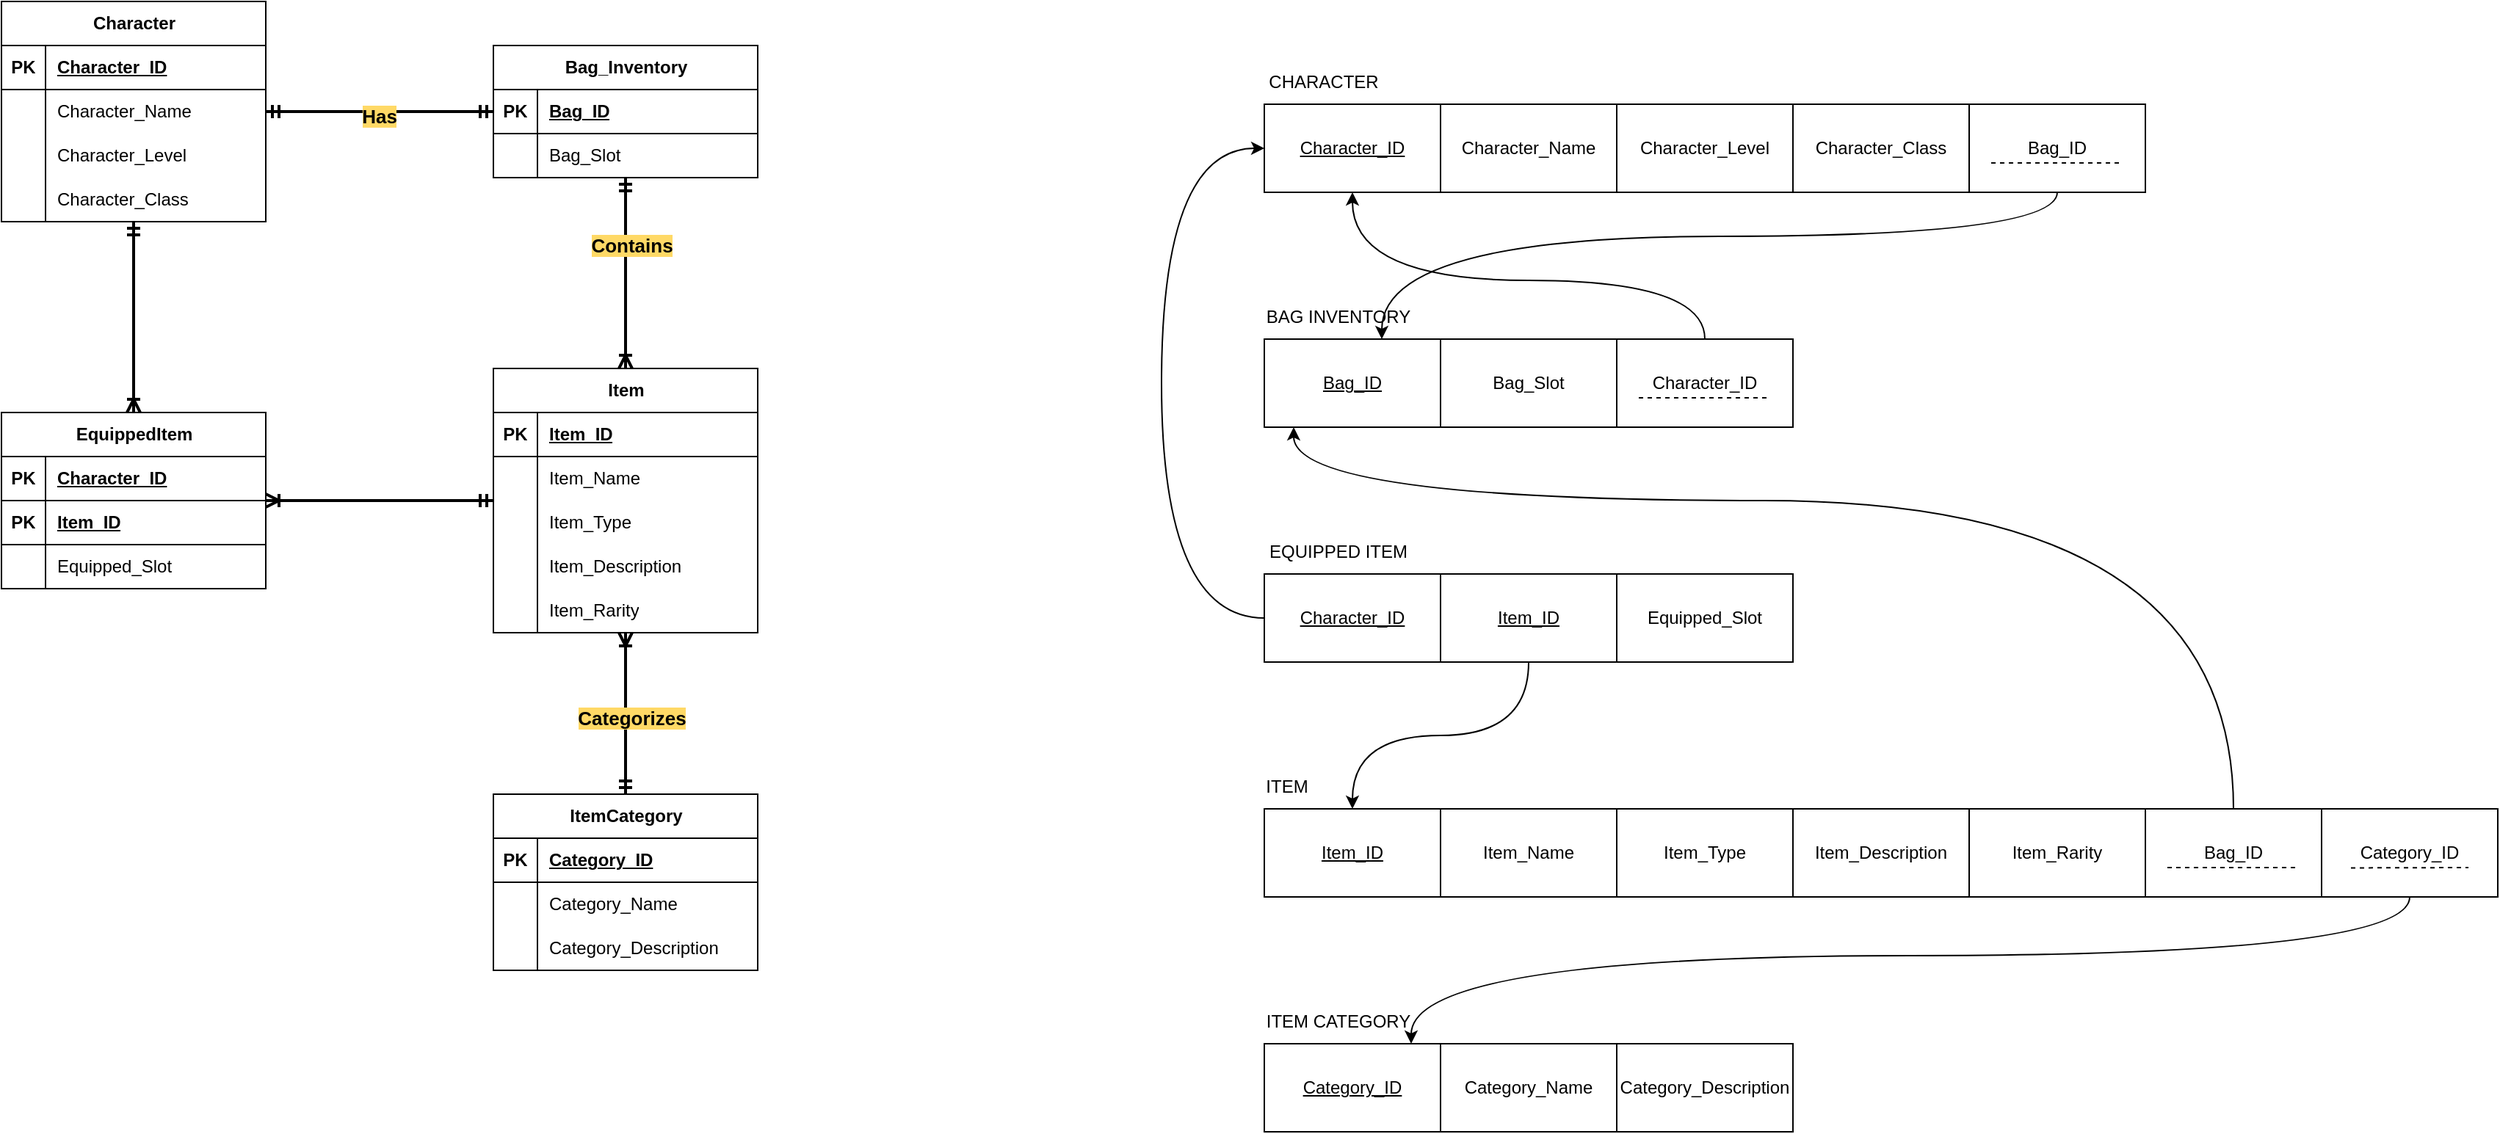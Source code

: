 <mxfile version="23.1.5" type="device">
  <diagram id="R2lEEEUBdFMjLlhIrx00" name="Page-1">
    <mxGraphModel dx="1969" dy="984" grid="1" gridSize="10" guides="1" tooltips="1" connect="1" arrows="1" fold="1" page="1" pageScale="1" pageWidth="850" pageHeight="1100" math="0" shadow="0" extFonts="Permanent Marker^https://fonts.googleapis.com/css?family=Permanent+Marker">
      <root>
        <mxCell id="0" />
        <mxCell id="1" parent="0" />
        <mxCell id="DqixY4mgfi_J5ysbciCz-27" style="edgeStyle=orthogonalEdgeStyle;rounded=0;orthogonalLoop=1;jettySize=auto;html=1;startArrow=ERmandOne;startFill=0;endArrow=ERoneToMany;endFill=0;strokeWidth=2;" parent="1" source="7ybTRVRfcv2aIrs0R4NW-58" target="7ybTRVRfcv2aIrs0R4NW-72" edge="1">
          <mxGeometry relative="1" as="geometry" />
        </mxCell>
        <mxCell id="7ybTRVRfcv2aIrs0R4NW-58" value="Bag_Inventory" style="shape=table;startSize=30;container=1;collapsible=1;childLayout=tableLayout;fixedRows=1;rowLines=0;fontStyle=1;align=center;resizeLast=1;html=1;" parent="1" vertex="1">
          <mxGeometry x="425" y="30" width="180" height="90" as="geometry" />
        </mxCell>
        <mxCell id="7ybTRVRfcv2aIrs0R4NW-59" value="" style="shape=tableRow;horizontal=0;startSize=0;swimlaneHead=0;swimlaneBody=0;fillColor=none;collapsible=0;dropTarget=0;points=[[0,0.5],[1,0.5]];portConstraint=eastwest;top=0;left=0;right=0;bottom=1;" parent="7ybTRVRfcv2aIrs0R4NW-58" vertex="1">
          <mxGeometry y="30" width="180" height="30" as="geometry" />
        </mxCell>
        <mxCell id="7ybTRVRfcv2aIrs0R4NW-60" value="PK" style="shape=partialRectangle;connectable=0;fillColor=none;top=0;left=0;bottom=0;right=0;fontStyle=1;overflow=hidden;whiteSpace=wrap;html=1;" parent="7ybTRVRfcv2aIrs0R4NW-59" vertex="1">
          <mxGeometry width="30" height="30" as="geometry">
            <mxRectangle width="30" height="30" as="alternateBounds" />
          </mxGeometry>
        </mxCell>
        <mxCell id="7ybTRVRfcv2aIrs0R4NW-61" value="Bag_ID" style="shape=partialRectangle;connectable=0;fillColor=none;top=0;left=0;bottom=0;right=0;align=left;spacingLeft=6;fontStyle=5;overflow=hidden;whiteSpace=wrap;html=1;" parent="7ybTRVRfcv2aIrs0R4NW-59" vertex="1">
          <mxGeometry x="30" width="150" height="30" as="geometry">
            <mxRectangle width="150" height="30" as="alternateBounds" />
          </mxGeometry>
        </mxCell>
        <mxCell id="7ybTRVRfcv2aIrs0R4NW-62" value="" style="shape=tableRow;horizontal=0;startSize=0;swimlaneHead=0;swimlaneBody=0;fillColor=none;collapsible=0;dropTarget=0;points=[[0,0.5],[1,0.5]];portConstraint=eastwest;top=0;left=0;right=0;bottom=0;" parent="7ybTRVRfcv2aIrs0R4NW-58" vertex="1">
          <mxGeometry y="60" width="180" height="30" as="geometry" />
        </mxCell>
        <mxCell id="7ybTRVRfcv2aIrs0R4NW-63" value="" style="shape=partialRectangle;connectable=0;fillColor=none;top=0;left=0;bottom=0;right=0;editable=1;overflow=hidden;whiteSpace=wrap;html=1;" parent="7ybTRVRfcv2aIrs0R4NW-62" vertex="1">
          <mxGeometry width="30" height="30" as="geometry">
            <mxRectangle width="30" height="30" as="alternateBounds" />
          </mxGeometry>
        </mxCell>
        <mxCell id="7ybTRVRfcv2aIrs0R4NW-64" value="Bag_Slot" style="shape=partialRectangle;connectable=0;fillColor=none;top=0;left=0;bottom=0;right=0;align=left;spacingLeft=6;overflow=hidden;whiteSpace=wrap;html=1;" parent="7ybTRVRfcv2aIrs0R4NW-62" vertex="1">
          <mxGeometry x="30" width="150" height="30" as="geometry">
            <mxRectangle width="150" height="30" as="alternateBounds" />
          </mxGeometry>
        </mxCell>
        <mxCell id="DqixY4mgfi_J5ysbciCz-43" style="edgeStyle=orthogonalEdgeStyle;rounded=0;orthogonalLoop=1;jettySize=auto;html=1;endArrow=ERmandOne;endFill=0;startArrow=ERoneToMany;startFill=0;strokeWidth=2;" parent="1" source="7ybTRVRfcv2aIrs0R4NW-72" target="DqixY4mgfi_J5ysbciCz-32" edge="1">
          <mxGeometry relative="1" as="geometry" />
        </mxCell>
        <mxCell id="7ybTRVRfcv2aIrs0R4NW-72" value="Item" style="shape=table;startSize=30;container=1;collapsible=1;childLayout=tableLayout;fixedRows=1;rowLines=0;fontStyle=1;align=center;resizeLast=1;html=1;" parent="1" vertex="1">
          <mxGeometry x="425" y="250" width="180" height="180" as="geometry" />
        </mxCell>
        <mxCell id="7ybTRVRfcv2aIrs0R4NW-73" value="" style="shape=tableRow;horizontal=0;startSize=0;swimlaneHead=0;swimlaneBody=0;fillColor=none;collapsible=0;dropTarget=0;points=[[0,0.5],[1,0.5]];portConstraint=eastwest;top=0;left=0;right=0;bottom=1;" parent="7ybTRVRfcv2aIrs0R4NW-72" vertex="1">
          <mxGeometry y="30" width="180" height="30" as="geometry" />
        </mxCell>
        <mxCell id="7ybTRVRfcv2aIrs0R4NW-74" value="PK" style="shape=partialRectangle;connectable=0;fillColor=none;top=0;left=0;bottom=0;right=0;fontStyle=1;overflow=hidden;whiteSpace=wrap;html=1;" parent="7ybTRVRfcv2aIrs0R4NW-73" vertex="1">
          <mxGeometry width="30" height="30" as="geometry">
            <mxRectangle width="30" height="30" as="alternateBounds" />
          </mxGeometry>
        </mxCell>
        <mxCell id="7ybTRVRfcv2aIrs0R4NW-75" value="Item_ID" style="shape=partialRectangle;connectable=0;fillColor=none;top=0;left=0;bottom=0;right=0;align=left;spacingLeft=6;fontStyle=5;overflow=hidden;whiteSpace=wrap;html=1;" parent="7ybTRVRfcv2aIrs0R4NW-73" vertex="1">
          <mxGeometry x="30" width="150" height="30" as="geometry">
            <mxRectangle width="150" height="30" as="alternateBounds" />
          </mxGeometry>
        </mxCell>
        <mxCell id="7ybTRVRfcv2aIrs0R4NW-76" value="" style="shape=tableRow;horizontal=0;startSize=0;swimlaneHead=0;swimlaneBody=0;fillColor=none;collapsible=0;dropTarget=0;points=[[0,0.5],[1,0.5]];portConstraint=eastwest;top=0;left=0;right=0;bottom=0;" parent="7ybTRVRfcv2aIrs0R4NW-72" vertex="1">
          <mxGeometry y="60" width="180" height="30" as="geometry" />
        </mxCell>
        <mxCell id="7ybTRVRfcv2aIrs0R4NW-77" value="" style="shape=partialRectangle;connectable=0;fillColor=none;top=0;left=0;bottom=0;right=0;editable=1;overflow=hidden;whiteSpace=wrap;html=1;" parent="7ybTRVRfcv2aIrs0R4NW-76" vertex="1">
          <mxGeometry width="30" height="30" as="geometry">
            <mxRectangle width="30" height="30" as="alternateBounds" />
          </mxGeometry>
        </mxCell>
        <mxCell id="7ybTRVRfcv2aIrs0R4NW-78" value="Item_Name&lt;span style=&quot;white-space: pre;&quot;&gt;&#x9;&lt;/span&gt;" style="shape=partialRectangle;connectable=0;fillColor=none;top=0;left=0;bottom=0;right=0;align=left;spacingLeft=6;overflow=hidden;whiteSpace=wrap;html=1;" parent="7ybTRVRfcv2aIrs0R4NW-76" vertex="1">
          <mxGeometry x="30" width="150" height="30" as="geometry">
            <mxRectangle width="150" height="30" as="alternateBounds" />
          </mxGeometry>
        </mxCell>
        <mxCell id="7ybTRVRfcv2aIrs0R4NW-82" value="" style="shape=tableRow;horizontal=0;startSize=0;swimlaneHead=0;swimlaneBody=0;fillColor=none;collapsible=0;dropTarget=0;points=[[0,0.5],[1,0.5]];portConstraint=eastwest;top=0;left=0;right=0;bottom=0;" parent="7ybTRVRfcv2aIrs0R4NW-72" vertex="1">
          <mxGeometry y="90" width="180" height="30" as="geometry" />
        </mxCell>
        <mxCell id="7ybTRVRfcv2aIrs0R4NW-83" value="" style="shape=partialRectangle;connectable=0;fillColor=none;top=0;left=0;bottom=0;right=0;editable=1;overflow=hidden;whiteSpace=wrap;html=1;" parent="7ybTRVRfcv2aIrs0R4NW-82" vertex="1">
          <mxGeometry width="30" height="30" as="geometry">
            <mxRectangle width="30" height="30" as="alternateBounds" />
          </mxGeometry>
        </mxCell>
        <mxCell id="7ybTRVRfcv2aIrs0R4NW-84" value="Item_Type" style="shape=partialRectangle;connectable=0;fillColor=none;top=0;left=0;bottom=0;right=0;align=left;spacingLeft=6;overflow=hidden;whiteSpace=wrap;html=1;" parent="7ybTRVRfcv2aIrs0R4NW-82" vertex="1">
          <mxGeometry x="30" width="150" height="30" as="geometry">
            <mxRectangle width="150" height="30" as="alternateBounds" />
          </mxGeometry>
        </mxCell>
        <mxCell id="7ybTRVRfcv2aIrs0R4NW-106" value="" style="shape=tableRow;horizontal=0;startSize=0;swimlaneHead=0;swimlaneBody=0;fillColor=none;collapsible=0;dropTarget=0;points=[[0,0.5],[1,0.5]];portConstraint=eastwest;top=0;left=0;right=0;bottom=0;" parent="7ybTRVRfcv2aIrs0R4NW-72" vertex="1">
          <mxGeometry y="120" width="180" height="30" as="geometry" />
        </mxCell>
        <mxCell id="7ybTRVRfcv2aIrs0R4NW-107" value="" style="shape=partialRectangle;connectable=0;fillColor=none;top=0;left=0;bottom=0;right=0;editable=1;overflow=hidden;whiteSpace=wrap;html=1;" parent="7ybTRVRfcv2aIrs0R4NW-106" vertex="1">
          <mxGeometry width="30" height="30" as="geometry">
            <mxRectangle width="30" height="30" as="alternateBounds" />
          </mxGeometry>
        </mxCell>
        <mxCell id="7ybTRVRfcv2aIrs0R4NW-108" value="Item_Description" style="shape=partialRectangle;connectable=0;fillColor=none;top=0;left=0;bottom=0;right=0;align=left;spacingLeft=6;overflow=hidden;whiteSpace=wrap;html=1;" parent="7ybTRVRfcv2aIrs0R4NW-106" vertex="1">
          <mxGeometry x="30" width="150" height="30" as="geometry">
            <mxRectangle width="150" height="30" as="alternateBounds" />
          </mxGeometry>
        </mxCell>
        <mxCell id="7ybTRVRfcv2aIrs0R4NW-109" value="" style="shape=tableRow;horizontal=0;startSize=0;swimlaneHead=0;swimlaneBody=0;fillColor=none;collapsible=0;dropTarget=0;points=[[0,0.5],[1,0.5]];portConstraint=eastwest;top=0;left=0;right=0;bottom=0;" parent="7ybTRVRfcv2aIrs0R4NW-72" vertex="1">
          <mxGeometry y="150" width="180" height="30" as="geometry" />
        </mxCell>
        <mxCell id="7ybTRVRfcv2aIrs0R4NW-110" value="" style="shape=partialRectangle;connectable=0;fillColor=none;top=0;left=0;bottom=0;right=0;editable=1;overflow=hidden;whiteSpace=wrap;html=1;" parent="7ybTRVRfcv2aIrs0R4NW-109" vertex="1">
          <mxGeometry width="30" height="30" as="geometry">
            <mxRectangle width="30" height="30" as="alternateBounds" />
          </mxGeometry>
        </mxCell>
        <mxCell id="7ybTRVRfcv2aIrs0R4NW-111" value="Item_Rarity" style="shape=partialRectangle;connectable=0;fillColor=none;top=0;left=0;bottom=0;right=0;align=left;spacingLeft=6;overflow=hidden;whiteSpace=wrap;html=1;" parent="7ybTRVRfcv2aIrs0R4NW-109" vertex="1">
          <mxGeometry x="30" width="150" height="30" as="geometry">
            <mxRectangle width="150" height="30" as="alternateBounds" />
          </mxGeometry>
        </mxCell>
        <mxCell id="DqixY4mgfi_J5ysbciCz-1" style="edgeStyle=orthogonalEdgeStyle;rounded=0;orthogonalLoop=1;jettySize=auto;html=1;startArrow=ERmandOne;startFill=0;endArrow=ERmandOne;endFill=0;strokeWidth=2;" parent="1" source="7ybTRVRfcv2aIrs0R4NW-86" target="7ybTRVRfcv2aIrs0R4NW-58" edge="1">
          <mxGeometry relative="1" as="geometry" />
        </mxCell>
        <mxCell id="DqixY4mgfi_J5ysbciCz-28" value="Has" style="edgeLabel;html=1;align=center;verticalAlign=middle;resizable=0;points=[];" parent="DqixY4mgfi_J5ysbciCz-1" vertex="1" connectable="0">
          <mxGeometry x="-0.019" y="-2" relative="1" as="geometry">
            <mxPoint as="offset" />
          </mxGeometry>
        </mxCell>
        <mxCell id="DqixY4mgfi_J5ysbciCz-29" value="&lt;span style=&quot;background-color: rgb(255, 217, 102); font-size: 13px;&quot;&gt;&lt;b&gt;Has&lt;/b&gt;&lt;/span&gt;" style="edgeLabel;html=1;align=center;verticalAlign=middle;resizable=0;points=[];fontSize=13;" parent="DqixY4mgfi_J5ysbciCz-1" vertex="1" connectable="0">
          <mxGeometry x="-0.006" y="-3" relative="1" as="geometry">
            <mxPoint as="offset" />
          </mxGeometry>
        </mxCell>
        <mxCell id="DqixY4mgfi_J5ysbciCz-15" value="" style="edgeStyle=orthogonalEdgeStyle;rounded=0;orthogonalLoop=1;jettySize=auto;html=1;startArrow=ERmandOne;startFill=0;endArrow=ERoneToMany;endFill=0;strokeWidth=2;" parent="1" source="7ybTRVRfcv2aIrs0R4NW-86" target="DqixY4mgfi_J5ysbciCz-2" edge="1">
          <mxGeometry relative="1" as="geometry" />
        </mxCell>
        <mxCell id="7ybTRVRfcv2aIrs0R4NW-86" value="Character" style="shape=table;startSize=30;container=1;collapsible=1;childLayout=tableLayout;fixedRows=1;rowLines=0;fontStyle=1;align=center;resizeLast=1;html=1;" parent="1" vertex="1">
          <mxGeometry x="90" width="180" height="150" as="geometry" />
        </mxCell>
        <mxCell id="7ybTRVRfcv2aIrs0R4NW-87" value="" style="shape=tableRow;horizontal=0;startSize=0;swimlaneHead=0;swimlaneBody=0;fillColor=none;collapsible=0;dropTarget=0;points=[[0,0.5],[1,0.5]];portConstraint=eastwest;top=0;left=0;right=0;bottom=1;" parent="7ybTRVRfcv2aIrs0R4NW-86" vertex="1">
          <mxGeometry y="30" width="180" height="30" as="geometry" />
        </mxCell>
        <mxCell id="7ybTRVRfcv2aIrs0R4NW-88" value="PK" style="shape=partialRectangle;connectable=0;fillColor=none;top=0;left=0;bottom=0;right=0;fontStyle=1;overflow=hidden;whiteSpace=wrap;html=1;" parent="7ybTRVRfcv2aIrs0R4NW-87" vertex="1">
          <mxGeometry width="30" height="30" as="geometry">
            <mxRectangle width="30" height="30" as="alternateBounds" />
          </mxGeometry>
        </mxCell>
        <mxCell id="7ybTRVRfcv2aIrs0R4NW-89" value="Character_ID" style="shape=partialRectangle;connectable=0;fillColor=none;top=0;left=0;bottom=0;right=0;align=left;spacingLeft=6;fontStyle=5;overflow=hidden;whiteSpace=wrap;html=1;" parent="7ybTRVRfcv2aIrs0R4NW-87" vertex="1">
          <mxGeometry x="30" width="150" height="30" as="geometry">
            <mxRectangle width="150" height="30" as="alternateBounds" />
          </mxGeometry>
        </mxCell>
        <mxCell id="7ybTRVRfcv2aIrs0R4NW-90" value="" style="shape=tableRow;horizontal=0;startSize=0;swimlaneHead=0;swimlaneBody=0;fillColor=none;collapsible=0;dropTarget=0;points=[[0,0.5],[1,0.5]];portConstraint=eastwest;top=0;left=0;right=0;bottom=0;" parent="7ybTRVRfcv2aIrs0R4NW-86" vertex="1">
          <mxGeometry y="60" width="180" height="30" as="geometry" />
        </mxCell>
        <mxCell id="7ybTRVRfcv2aIrs0R4NW-91" value="" style="shape=partialRectangle;connectable=0;fillColor=none;top=0;left=0;bottom=0;right=0;editable=1;overflow=hidden;whiteSpace=wrap;html=1;" parent="7ybTRVRfcv2aIrs0R4NW-90" vertex="1">
          <mxGeometry width="30" height="30" as="geometry">
            <mxRectangle width="30" height="30" as="alternateBounds" />
          </mxGeometry>
        </mxCell>
        <mxCell id="7ybTRVRfcv2aIrs0R4NW-92" value="Character_Name" style="shape=partialRectangle;connectable=0;fillColor=none;top=0;left=0;bottom=0;right=0;align=left;spacingLeft=6;overflow=hidden;whiteSpace=wrap;html=1;" parent="7ybTRVRfcv2aIrs0R4NW-90" vertex="1">
          <mxGeometry x="30" width="150" height="30" as="geometry">
            <mxRectangle width="150" height="30" as="alternateBounds" />
          </mxGeometry>
        </mxCell>
        <mxCell id="7ybTRVRfcv2aIrs0R4NW-93" value="" style="shape=tableRow;horizontal=0;startSize=0;swimlaneHead=0;swimlaneBody=0;fillColor=none;collapsible=0;dropTarget=0;points=[[0,0.5],[1,0.5]];portConstraint=eastwest;top=0;left=0;right=0;bottom=0;" parent="7ybTRVRfcv2aIrs0R4NW-86" vertex="1">
          <mxGeometry y="90" width="180" height="30" as="geometry" />
        </mxCell>
        <mxCell id="7ybTRVRfcv2aIrs0R4NW-94" value="" style="shape=partialRectangle;connectable=0;fillColor=none;top=0;left=0;bottom=0;right=0;editable=1;overflow=hidden;whiteSpace=wrap;html=1;" parent="7ybTRVRfcv2aIrs0R4NW-93" vertex="1">
          <mxGeometry width="30" height="30" as="geometry">
            <mxRectangle width="30" height="30" as="alternateBounds" />
          </mxGeometry>
        </mxCell>
        <mxCell id="7ybTRVRfcv2aIrs0R4NW-95" value="Character_Level" style="shape=partialRectangle;connectable=0;fillColor=none;top=0;left=0;bottom=0;right=0;align=left;spacingLeft=6;overflow=hidden;whiteSpace=wrap;html=1;" parent="7ybTRVRfcv2aIrs0R4NW-93" vertex="1">
          <mxGeometry x="30" width="150" height="30" as="geometry">
            <mxRectangle width="150" height="30" as="alternateBounds" />
          </mxGeometry>
        </mxCell>
        <mxCell id="7ybTRVRfcv2aIrs0R4NW-96" value="" style="shape=tableRow;horizontal=0;startSize=0;swimlaneHead=0;swimlaneBody=0;fillColor=none;collapsible=0;dropTarget=0;points=[[0,0.5],[1,0.5]];portConstraint=eastwest;top=0;left=0;right=0;bottom=0;" parent="7ybTRVRfcv2aIrs0R4NW-86" vertex="1">
          <mxGeometry y="120" width="180" height="30" as="geometry" />
        </mxCell>
        <mxCell id="7ybTRVRfcv2aIrs0R4NW-97" value="" style="shape=partialRectangle;connectable=0;fillColor=none;top=0;left=0;bottom=0;right=0;editable=1;overflow=hidden;whiteSpace=wrap;html=1;" parent="7ybTRVRfcv2aIrs0R4NW-96" vertex="1">
          <mxGeometry width="30" height="30" as="geometry">
            <mxRectangle width="30" height="30" as="alternateBounds" />
          </mxGeometry>
        </mxCell>
        <mxCell id="7ybTRVRfcv2aIrs0R4NW-98" value="Character_Class" style="shape=partialRectangle;connectable=0;fillColor=none;top=0;left=0;bottom=0;right=0;align=left;spacingLeft=6;overflow=hidden;whiteSpace=wrap;html=1;" parent="7ybTRVRfcv2aIrs0R4NW-96" vertex="1">
          <mxGeometry x="30" width="150" height="30" as="geometry">
            <mxRectangle width="150" height="30" as="alternateBounds" />
          </mxGeometry>
        </mxCell>
        <mxCell id="DqixY4mgfi_J5ysbciCz-26" style="edgeStyle=orthogonalEdgeStyle;rounded=0;orthogonalLoop=1;jettySize=auto;html=1;endArrow=ERmandOne;endFill=0;startArrow=ERoneToMany;startFill=0;strokeWidth=2;" parent="1" source="DqixY4mgfi_J5ysbciCz-2" target="7ybTRVRfcv2aIrs0R4NW-72" edge="1">
          <mxGeometry relative="1" as="geometry" />
        </mxCell>
        <mxCell id="DqixY4mgfi_J5ysbciCz-2" value="EquippedItem" style="shape=table;startSize=30;container=1;collapsible=1;childLayout=tableLayout;fixedRows=1;rowLines=0;fontStyle=1;align=center;resizeLast=1;html=1;" parent="1" vertex="1">
          <mxGeometry x="90" y="280" width="180" height="120" as="geometry" />
        </mxCell>
        <mxCell id="DqixY4mgfi_J5ysbciCz-3" value="" style="shape=tableRow;horizontal=0;startSize=0;swimlaneHead=0;swimlaneBody=0;fillColor=none;collapsible=0;dropTarget=0;points=[[0,0.5],[1,0.5]];portConstraint=eastwest;top=0;left=0;right=0;bottom=1;" parent="DqixY4mgfi_J5ysbciCz-2" vertex="1">
          <mxGeometry y="30" width="180" height="30" as="geometry" />
        </mxCell>
        <mxCell id="DqixY4mgfi_J5ysbciCz-4" value="PK" style="shape=partialRectangle;connectable=0;fillColor=none;top=0;left=0;bottom=0;right=0;fontStyle=1;overflow=hidden;whiteSpace=wrap;html=1;" parent="DqixY4mgfi_J5ysbciCz-3" vertex="1">
          <mxGeometry width="30" height="30" as="geometry">
            <mxRectangle width="30" height="30" as="alternateBounds" />
          </mxGeometry>
        </mxCell>
        <mxCell id="DqixY4mgfi_J5ysbciCz-5" value="Character_ID" style="shape=partialRectangle;connectable=0;fillColor=none;top=0;left=0;bottom=0;right=0;align=left;spacingLeft=6;fontStyle=5;overflow=hidden;whiteSpace=wrap;html=1;" parent="DqixY4mgfi_J5ysbciCz-3" vertex="1">
          <mxGeometry x="30" width="150" height="30" as="geometry">
            <mxRectangle width="150" height="30" as="alternateBounds" />
          </mxGeometry>
        </mxCell>
        <mxCell id="DqixY4mgfi_J5ysbciCz-20" value="" style="shape=tableRow;horizontal=0;startSize=0;swimlaneHead=0;swimlaneBody=0;fillColor=none;collapsible=0;dropTarget=0;points=[[0,0.5],[1,0.5]];portConstraint=eastwest;top=0;left=0;right=0;bottom=1;" parent="DqixY4mgfi_J5ysbciCz-2" vertex="1">
          <mxGeometry y="60" width="180" height="30" as="geometry" />
        </mxCell>
        <mxCell id="DqixY4mgfi_J5ysbciCz-21" value="PK" style="shape=partialRectangle;connectable=0;fillColor=none;top=0;left=0;bottom=0;right=0;fontStyle=1;overflow=hidden;whiteSpace=wrap;html=1;" parent="DqixY4mgfi_J5ysbciCz-20" vertex="1">
          <mxGeometry width="30" height="30" as="geometry">
            <mxRectangle width="30" height="30" as="alternateBounds" />
          </mxGeometry>
        </mxCell>
        <mxCell id="DqixY4mgfi_J5ysbciCz-22" value="Item_ID" style="shape=partialRectangle;connectable=0;fillColor=none;top=0;left=0;bottom=0;right=0;align=left;spacingLeft=6;fontStyle=5;overflow=hidden;whiteSpace=wrap;html=1;" parent="DqixY4mgfi_J5ysbciCz-20" vertex="1">
          <mxGeometry x="30" width="150" height="30" as="geometry">
            <mxRectangle width="150" height="30" as="alternateBounds" />
          </mxGeometry>
        </mxCell>
        <mxCell id="DqixY4mgfi_J5ysbciCz-23" value="" style="shape=tableRow;horizontal=0;startSize=0;swimlaneHead=0;swimlaneBody=0;fillColor=none;collapsible=0;dropTarget=0;points=[[0,0.5],[1,0.5]];portConstraint=eastwest;top=0;left=0;right=0;bottom=1;" parent="DqixY4mgfi_J5ysbciCz-2" vertex="1">
          <mxGeometry y="90" width="180" height="30" as="geometry" />
        </mxCell>
        <mxCell id="DqixY4mgfi_J5ysbciCz-24" value="" style="shape=partialRectangle;connectable=0;fillColor=none;top=0;left=0;bottom=0;right=0;fontStyle=1;overflow=hidden;whiteSpace=wrap;html=1;" parent="DqixY4mgfi_J5ysbciCz-23" vertex="1">
          <mxGeometry width="30" height="30" as="geometry">
            <mxRectangle width="30" height="30" as="alternateBounds" />
          </mxGeometry>
        </mxCell>
        <mxCell id="DqixY4mgfi_J5ysbciCz-25" value="Equipped_Slot" style="shape=partialRectangle;connectable=0;fillColor=none;top=0;left=0;bottom=0;right=0;align=left;spacingLeft=6;fontStyle=0;overflow=hidden;whiteSpace=wrap;html=1;" parent="DqixY4mgfi_J5ysbciCz-23" vertex="1">
          <mxGeometry x="30" width="150" height="30" as="geometry">
            <mxRectangle width="150" height="30" as="alternateBounds" />
          </mxGeometry>
        </mxCell>
        <mxCell id="DqixY4mgfi_J5ysbciCz-31" value="&lt;span style=&quot;background-color: rgb(255, 217, 102); font-size: 13px;&quot;&gt;&lt;b&gt;Contains&lt;br&gt;&lt;/b&gt;&lt;/span&gt;" style="edgeLabel;html=1;align=center;verticalAlign=middle;resizable=0;points=[];fontSize=13;" parent="1" vertex="1" connectable="0">
          <mxGeometry x="500" y="88" as="geometry">
            <mxPoint x="19" y="78" as="offset" />
          </mxGeometry>
        </mxCell>
        <mxCell id="DqixY4mgfi_J5ysbciCz-32" value="ItemCategory" style="shape=table;startSize=30;container=1;collapsible=1;childLayout=tableLayout;fixedRows=1;rowLines=0;fontStyle=1;align=center;resizeLast=1;html=1;" parent="1" vertex="1">
          <mxGeometry x="425" y="540" width="180" height="120" as="geometry" />
        </mxCell>
        <mxCell id="DqixY4mgfi_J5ysbciCz-33" value="" style="shape=tableRow;horizontal=0;startSize=0;swimlaneHead=0;swimlaneBody=0;fillColor=none;collapsible=0;dropTarget=0;points=[[0,0.5],[1,0.5]];portConstraint=eastwest;top=0;left=0;right=0;bottom=1;" parent="DqixY4mgfi_J5ysbciCz-32" vertex="1">
          <mxGeometry y="30" width="180" height="30" as="geometry" />
        </mxCell>
        <mxCell id="DqixY4mgfi_J5ysbciCz-34" value="PK" style="shape=partialRectangle;connectable=0;fillColor=none;top=0;left=0;bottom=0;right=0;fontStyle=1;overflow=hidden;whiteSpace=wrap;html=1;" parent="DqixY4mgfi_J5ysbciCz-33" vertex="1">
          <mxGeometry width="30" height="30" as="geometry">
            <mxRectangle width="30" height="30" as="alternateBounds" />
          </mxGeometry>
        </mxCell>
        <mxCell id="DqixY4mgfi_J5ysbciCz-35" value="Category_ID" style="shape=partialRectangle;connectable=0;fillColor=none;top=0;left=0;bottom=0;right=0;align=left;spacingLeft=6;fontStyle=5;overflow=hidden;whiteSpace=wrap;html=1;" parent="DqixY4mgfi_J5ysbciCz-33" vertex="1">
          <mxGeometry x="30" width="150" height="30" as="geometry">
            <mxRectangle width="150" height="30" as="alternateBounds" />
          </mxGeometry>
        </mxCell>
        <mxCell id="DqixY4mgfi_J5ysbciCz-36" value="" style="shape=tableRow;horizontal=0;startSize=0;swimlaneHead=0;swimlaneBody=0;fillColor=none;collapsible=0;dropTarget=0;points=[[0,0.5],[1,0.5]];portConstraint=eastwest;top=0;left=0;right=0;bottom=0;" parent="DqixY4mgfi_J5ysbciCz-32" vertex="1">
          <mxGeometry y="60" width="180" height="30" as="geometry" />
        </mxCell>
        <mxCell id="DqixY4mgfi_J5ysbciCz-37" value="" style="shape=partialRectangle;connectable=0;fillColor=none;top=0;left=0;bottom=0;right=0;editable=1;overflow=hidden;whiteSpace=wrap;html=1;" parent="DqixY4mgfi_J5ysbciCz-36" vertex="1">
          <mxGeometry width="30" height="30" as="geometry">
            <mxRectangle width="30" height="30" as="alternateBounds" />
          </mxGeometry>
        </mxCell>
        <mxCell id="DqixY4mgfi_J5ysbciCz-38" value="Category_Name" style="shape=partialRectangle;connectable=0;fillColor=none;top=0;left=0;bottom=0;right=0;align=left;spacingLeft=6;overflow=hidden;whiteSpace=wrap;html=1;" parent="DqixY4mgfi_J5ysbciCz-36" vertex="1">
          <mxGeometry x="30" width="150" height="30" as="geometry">
            <mxRectangle width="150" height="30" as="alternateBounds" />
          </mxGeometry>
        </mxCell>
        <mxCell id="DqixY4mgfi_J5ysbciCz-40" value="" style="shape=tableRow;horizontal=0;startSize=0;swimlaneHead=0;swimlaneBody=0;fillColor=none;collapsible=0;dropTarget=0;points=[[0,0.5],[1,0.5]];portConstraint=eastwest;top=0;left=0;right=0;bottom=0;" parent="DqixY4mgfi_J5ysbciCz-32" vertex="1">
          <mxGeometry y="90" width="180" height="30" as="geometry" />
        </mxCell>
        <mxCell id="DqixY4mgfi_J5ysbciCz-41" value="" style="shape=partialRectangle;connectable=0;fillColor=none;top=0;left=0;bottom=0;right=0;editable=1;overflow=hidden;whiteSpace=wrap;html=1;" parent="DqixY4mgfi_J5ysbciCz-40" vertex="1">
          <mxGeometry width="30" height="30" as="geometry">
            <mxRectangle width="30" height="30" as="alternateBounds" />
          </mxGeometry>
        </mxCell>
        <mxCell id="DqixY4mgfi_J5ysbciCz-42" value="Category_Description" style="shape=partialRectangle;connectable=0;fillColor=none;top=0;left=0;bottom=0;right=0;align=left;spacingLeft=6;overflow=hidden;whiteSpace=wrap;html=1;" parent="DqixY4mgfi_J5ysbciCz-40" vertex="1">
          <mxGeometry x="30" width="150" height="30" as="geometry">
            <mxRectangle width="150" height="30" as="alternateBounds" />
          </mxGeometry>
        </mxCell>
        <mxCell id="DqixY4mgfi_J5ysbciCz-44" value="&lt;span style=&quot;background-color: rgb(255, 217, 102); font-size: 13px;&quot;&gt;&lt;b&gt;Categorizes&lt;br&gt;&lt;/b&gt;&lt;/span&gt;" style="edgeLabel;html=1;align=center;verticalAlign=middle;resizable=0;points=[];fontSize=13;" parent="1" vertex="1" connectable="0">
          <mxGeometry x="500" y="410" as="geometry">
            <mxPoint x="19" y="78" as="offset" />
          </mxGeometry>
        </mxCell>
        <mxCell id="iMf9LtQzbL1KhDCxAPvy-52" value="&lt;u&gt;Character_ID&lt;/u&gt;" style="rounded=0;whiteSpace=wrap;html=1;" parent="1" vertex="1">
          <mxGeometry x="950.0" y="70" width="120" height="60" as="geometry" />
        </mxCell>
        <mxCell id="iMf9LtQzbL1KhDCxAPvy-53" value="Character_Name" style="rounded=0;whiteSpace=wrap;html=1;" parent="1" vertex="1">
          <mxGeometry x="1070.0" y="70" width="120" height="60" as="geometry" />
        </mxCell>
        <mxCell id="iMf9LtQzbL1KhDCxAPvy-54" value="Character_Level" style="rounded=0;whiteSpace=wrap;html=1;" parent="1" vertex="1">
          <mxGeometry x="1190.0" y="70" width="120" height="60" as="geometry" />
        </mxCell>
        <mxCell id="iMf9LtQzbL1KhDCxAPvy-55" value="Character_Class" style="rounded=0;whiteSpace=wrap;html=1;" parent="1" vertex="1">
          <mxGeometry x="1310.0" y="70" width="120" height="60" as="geometry" />
        </mxCell>
        <mxCell id="iMf9LtQzbL1KhDCxAPvy-56" value="CHARACTER" style="text;html=1;align=center;verticalAlign=middle;resizable=0;points=[];autosize=1;strokeColor=none;fillColor=none;" parent="1" vertex="1">
          <mxGeometry x="940.0" y="40" width="100" height="30" as="geometry" />
        </mxCell>
        <mxCell id="iMf9LtQzbL1KhDCxAPvy-57" value="&lt;u&gt;Bag_ID&lt;/u&gt;" style="rounded=0;whiteSpace=wrap;html=1;" parent="1" vertex="1">
          <mxGeometry x="950.0" y="230" width="120" height="60" as="geometry" />
        </mxCell>
        <mxCell id="iMf9LtQzbL1KhDCxAPvy-58" value="Bag_Slot" style="rounded=0;whiteSpace=wrap;html=1;" parent="1" vertex="1">
          <mxGeometry x="1070.0" y="230" width="120" height="60" as="geometry" />
        </mxCell>
        <mxCell id="iMf9LtQzbL1KhDCxAPvy-59" value="BAG INVENTORY" style="text;html=1;align=center;verticalAlign=middle;resizable=0;points=[];autosize=1;strokeColor=none;fillColor=none;" parent="1" vertex="1">
          <mxGeometry x="940.0" y="200" width="120" height="30" as="geometry" />
        </mxCell>
        <mxCell id="iMf9LtQzbL1KhDCxAPvy-60" value="&lt;u&gt;Item_ID&lt;/u&gt;" style="rounded=0;whiteSpace=wrap;html=1;" parent="1" vertex="1">
          <mxGeometry x="950.0" y="550" width="120" height="60" as="geometry" />
        </mxCell>
        <mxCell id="iMf9LtQzbL1KhDCxAPvy-61" value="Item_Name" style="rounded=0;whiteSpace=wrap;html=1;" parent="1" vertex="1">
          <mxGeometry x="1070.0" y="550" width="120" height="60" as="geometry" />
        </mxCell>
        <mxCell id="iMf9LtQzbL1KhDCxAPvy-63" value="Item_Type" style="rounded=0;whiteSpace=wrap;html=1;" parent="1" vertex="1">
          <mxGeometry x="1190.0" y="550" width="120" height="60" as="geometry" />
        </mxCell>
        <mxCell id="iMf9LtQzbL1KhDCxAPvy-64" value="ITEM" style="text;html=1;align=center;verticalAlign=middle;resizable=0;points=[];autosize=1;strokeColor=none;fillColor=none;" parent="1" vertex="1">
          <mxGeometry x="940.0" y="520" width="50" height="30" as="geometry" />
        </mxCell>
        <mxCell id="iMf9LtQzbL1KhDCxAPvy-65" value="Item_Description" style="rounded=0;whiteSpace=wrap;html=1;" parent="1" vertex="1">
          <mxGeometry x="1310.0" y="550" width="120" height="60" as="geometry" />
        </mxCell>
        <mxCell id="iMf9LtQzbL1KhDCxAPvy-66" value="Item_Rarity" style="rounded=0;whiteSpace=wrap;html=1;" parent="1" vertex="1">
          <mxGeometry x="1430.0" y="550" width="120" height="60" as="geometry" />
        </mxCell>
        <mxCell id="iMf9LtQzbL1KhDCxAPvy-67" value="&lt;u&gt;Category_ID&lt;/u&gt;" style="rounded=0;whiteSpace=wrap;html=1;" parent="1" vertex="1">
          <mxGeometry x="950.0" y="710" width="120" height="60" as="geometry" />
        </mxCell>
        <mxCell id="iMf9LtQzbL1KhDCxAPvy-68" value="Category_Name" style="rounded=0;whiteSpace=wrap;html=1;" parent="1" vertex="1">
          <mxGeometry x="1070.0" y="710" width="120" height="60" as="geometry" />
        </mxCell>
        <mxCell id="iMf9LtQzbL1KhDCxAPvy-69" value="Category_Description" style="rounded=0;whiteSpace=wrap;html=1;" parent="1" vertex="1">
          <mxGeometry x="1190.0" y="710" width="120" height="60" as="geometry" />
        </mxCell>
        <mxCell id="iMf9LtQzbL1KhDCxAPvy-70" value="ITEM CATEGORY" style="text;html=1;align=center;verticalAlign=middle;resizable=0;points=[];autosize=1;strokeColor=none;fillColor=none;" parent="1" vertex="1">
          <mxGeometry x="940.0" y="680" width="120" height="30" as="geometry" />
        </mxCell>
        <mxCell id="iMf9LtQzbL1KhDCxAPvy-88" style="edgeStyle=orthogonalEdgeStyle;rounded=0;orthogonalLoop=1;jettySize=auto;html=1;curved=1;" parent="1" source="iMf9LtQzbL1KhDCxAPvy-72" target="iMf9LtQzbL1KhDCxAPvy-52" edge="1">
          <mxGeometry relative="1" as="geometry">
            <Array as="points">
              <mxPoint x="880.0" y="420" />
              <mxPoint x="880.0" y="100" />
            </Array>
          </mxGeometry>
        </mxCell>
        <mxCell id="iMf9LtQzbL1KhDCxAPvy-72" value="&lt;u&gt;Character_ID&lt;/u&gt;" style="rounded=0;whiteSpace=wrap;html=1;" parent="1" vertex="1">
          <mxGeometry x="950.0" y="390" width="120" height="60" as="geometry" />
        </mxCell>
        <mxCell id="iMf9LtQzbL1KhDCxAPvy-89" style="edgeStyle=orthogonalEdgeStyle;rounded=0;orthogonalLoop=1;jettySize=auto;html=1;curved=1;" parent="1" source="iMf9LtQzbL1KhDCxAPvy-74" target="iMf9LtQzbL1KhDCxAPvy-60" edge="1">
          <mxGeometry relative="1" as="geometry" />
        </mxCell>
        <mxCell id="iMf9LtQzbL1KhDCxAPvy-74" value="&lt;u&gt;Item_ID&lt;/u&gt;" style="rounded=0;whiteSpace=wrap;html=1;" parent="1" vertex="1">
          <mxGeometry x="1070.0" y="390" width="120" height="60" as="geometry" />
        </mxCell>
        <mxCell id="iMf9LtQzbL1KhDCxAPvy-75" value="Equipped_Slot" style="rounded=0;whiteSpace=wrap;html=1;" parent="1" vertex="1">
          <mxGeometry x="1190.0" y="390" width="120" height="60" as="geometry" />
        </mxCell>
        <mxCell id="iMf9LtQzbL1KhDCxAPvy-76" value="EQUIPPED ITEM" style="text;html=1;align=center;verticalAlign=middle;resizable=0;points=[];autosize=1;strokeColor=none;fillColor=none;" parent="1" vertex="1">
          <mxGeometry x="940.0" y="360" width="120" height="30" as="geometry" />
        </mxCell>
        <mxCell id="iMf9LtQzbL1KhDCxAPvy-87" style="edgeStyle=orthogonalEdgeStyle;rounded=0;orthogonalLoop=1;jettySize=auto;html=1;curved=1;" parent="1" source="iMf9LtQzbL1KhDCxAPvy-78" target="iMf9LtQzbL1KhDCxAPvy-52" edge="1">
          <mxGeometry relative="1" as="geometry">
            <Array as="points">
              <mxPoint x="1250.0" y="190" />
              <mxPoint x="1010.0" y="190" />
            </Array>
          </mxGeometry>
        </mxCell>
        <mxCell id="iMf9LtQzbL1KhDCxAPvy-78" value="Character_ID" style="rounded=0;whiteSpace=wrap;html=1;" parent="1" vertex="1">
          <mxGeometry x="1190.0" y="230" width="120" height="60" as="geometry" />
        </mxCell>
        <mxCell id="iMf9LtQzbL1KhDCxAPvy-79" value="" style="endArrow=none;dashed=1;html=1;rounded=0;" parent="1" edge="1">
          <mxGeometry width="50" height="50" relative="1" as="geometry">
            <mxPoint x="1205.0" y="270" as="sourcePoint" />
            <mxPoint x="1295.0" y="270" as="targetPoint" />
          </mxGeometry>
        </mxCell>
        <mxCell id="iMf9LtQzbL1KhDCxAPvy-90" style="edgeStyle=orthogonalEdgeStyle;rounded=0;orthogonalLoop=1;jettySize=auto;html=1;curved=1;" parent="1" source="iMf9LtQzbL1KhDCxAPvy-81" target="iMf9LtQzbL1KhDCxAPvy-57" edge="1">
          <mxGeometry relative="1" as="geometry">
            <Array as="points">
              <mxPoint x="1610" y="340" />
              <mxPoint x="970" y="340" />
            </Array>
          </mxGeometry>
        </mxCell>
        <mxCell id="iMf9LtQzbL1KhDCxAPvy-81" value="Bag_ID" style="rounded=0;whiteSpace=wrap;html=1;" parent="1" vertex="1">
          <mxGeometry x="1550.0" y="550" width="120" height="60" as="geometry" />
        </mxCell>
        <mxCell id="iMf9LtQzbL1KhDCxAPvy-82" value="" style="endArrow=none;dashed=1;html=1;rounded=0;" parent="1" edge="1">
          <mxGeometry width="50" height="50" relative="1" as="geometry">
            <mxPoint x="1565.0" y="590" as="sourcePoint" />
            <mxPoint x="1655.0" y="590" as="targetPoint" />
          </mxGeometry>
        </mxCell>
        <mxCell id="iMf9LtQzbL1KhDCxAPvy-91" style="edgeStyle=orthogonalEdgeStyle;rounded=0;orthogonalLoop=1;jettySize=auto;html=1;curved=1;" parent="1" source="iMf9LtQzbL1KhDCxAPvy-84" target="iMf9LtQzbL1KhDCxAPvy-67" edge="1">
          <mxGeometry relative="1" as="geometry">
            <Array as="points">
              <mxPoint x="1730" y="650" />
              <mxPoint x="1050" y="650" />
            </Array>
          </mxGeometry>
        </mxCell>
        <mxCell id="iMf9LtQzbL1KhDCxAPvy-84" value="Category_ID" style="rounded=0;whiteSpace=wrap;html=1;" parent="1" vertex="1">
          <mxGeometry x="1670.0" y="550" width="120" height="60" as="geometry" />
        </mxCell>
        <mxCell id="iMf9LtQzbL1KhDCxAPvy-85" value="" style="endArrow=none;dashed=1;html=1;rounded=0;" parent="1" edge="1">
          <mxGeometry width="50" height="50" relative="1" as="geometry">
            <mxPoint x="1690.0" y="590.23" as="sourcePoint" />
            <mxPoint x="1770.0" y="590" as="targetPoint" />
          </mxGeometry>
        </mxCell>
        <mxCell id="-fAIAwsdcu1ROdDyNbAT-5" style="edgeStyle=orthogonalEdgeStyle;rounded=0;orthogonalLoop=1;jettySize=auto;html=1;curved=1;" parent="1" source="-fAIAwsdcu1ROdDyNbAT-2" target="iMf9LtQzbL1KhDCxAPvy-57" edge="1">
          <mxGeometry relative="1" as="geometry">
            <Array as="points">
              <mxPoint x="1490" y="160" />
              <mxPoint x="1030" y="160" />
            </Array>
          </mxGeometry>
        </mxCell>
        <mxCell id="-fAIAwsdcu1ROdDyNbAT-2" value="Bag_ID" style="rounded=0;whiteSpace=wrap;html=1;" parent="1" vertex="1">
          <mxGeometry x="1430.0" y="70" width="120" height="60" as="geometry" />
        </mxCell>
        <mxCell id="-fAIAwsdcu1ROdDyNbAT-4" value="" style="endArrow=none;dashed=1;html=1;rounded=0;" parent="1" edge="1">
          <mxGeometry width="50" height="50" relative="1" as="geometry">
            <mxPoint x="1445" y="110" as="sourcePoint" />
            <mxPoint x="1535" y="110" as="targetPoint" />
          </mxGeometry>
        </mxCell>
      </root>
    </mxGraphModel>
  </diagram>
</mxfile>
